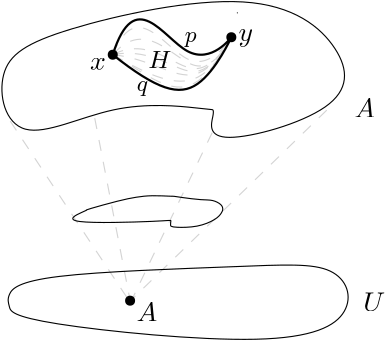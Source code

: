 <?xml version="1.0"?>
<!DOCTYPE ipe SYSTEM "ipe.dtd">
<ipe version="70212" creator="Ipe 7.2.12">
<info created="D:20191021233701" modified="D:20191021233711"/>
<ipestyle name="basic">
<symbol name="arrow/arc(spx)">
<path stroke="sym-stroke" fill="sym-stroke" pen="sym-pen">
0 0 m
-1 0.333 l
-1 -0.333 l
h
</path>
</symbol>
<symbol name="arrow/farc(spx)">
<path stroke="sym-stroke" fill="white" pen="sym-pen">
0 0 m
-1 0.333 l
-1 -0.333 l
h
</path>
</symbol>
<symbol name="arrow/ptarc(spx)">
<path stroke="sym-stroke" fill="sym-stroke" pen="sym-pen">
0 0 m
-1 0.333 l
-0.8 0 l
-1 -0.333 l
h
</path>
</symbol>
<symbol name="arrow/fptarc(spx)">
<path stroke="sym-stroke" fill="white" pen="sym-pen">
0 0 m
-1 0.333 l
-0.8 0 l
-1 -0.333 l
h
</path>
</symbol>
<symbol name="mark/circle(sx)" transformations="translations">
<path fill="sym-stroke">
0.6 0 0 0.6 0 0 e
0.4 0 0 0.4 0 0 e
</path>
</symbol>
<symbol name="mark/disk(sx)" transformations="translations">
<path fill="sym-stroke">
0.6 0 0 0.6 0 0 e
</path>
</symbol>
<symbol name="mark/fdisk(sfx)" transformations="translations">
<group>
<path fill="sym-fill">
0.5 0 0 0.5 0 0 e
</path>
<path fill="sym-stroke" fillrule="eofill">
0.6 0 0 0.6 0 0 e
0.4 0 0 0.4 0 0 e
</path>
</group>
</symbol>
<symbol name="mark/box(sx)" transformations="translations">
<path fill="sym-stroke" fillrule="eofill">
-0.6 -0.6 m
0.6 -0.6 l
0.6 0.6 l
-0.6 0.6 l
h
-0.4 -0.4 m
0.4 -0.4 l
0.4 0.4 l
-0.4 0.4 l
h
</path>
</symbol>
<symbol name="mark/square(sx)" transformations="translations">
<path fill="sym-stroke">
-0.6 -0.6 m
0.6 -0.6 l
0.6 0.6 l
-0.6 0.6 l
h
</path>
</symbol>
<symbol name="mark/fsquare(sfx)" transformations="translations">
<group>
<path fill="sym-fill">
-0.5 -0.5 m
0.5 -0.5 l
0.5 0.5 l
-0.5 0.5 l
h
</path>
<path fill="sym-stroke" fillrule="eofill">
-0.6 -0.6 m
0.6 -0.6 l
0.6 0.6 l
-0.6 0.6 l
h
-0.4 -0.4 m
0.4 -0.4 l
0.4 0.4 l
-0.4 0.4 l
h
</path>
</group>
</symbol>
<symbol name="mark/cross(sx)" transformations="translations">
<group>
<path fill="sym-stroke">
-0.43 -0.57 m
0.57 0.43 l
0.43 0.57 l
-0.57 -0.43 l
h
</path>
<path fill="sym-stroke">
-0.43 0.57 m
0.57 -0.43 l
0.43 -0.57 l
-0.57 0.43 l
h
</path>
</group>
</symbol>
<symbol name="arrow/fnormal(spx)">
<path stroke="sym-stroke" fill="white" pen="sym-pen">
0 0 m
-1 0.333 l
-1 -0.333 l
h
</path>
</symbol>
<symbol name="arrow/pointed(spx)">
<path stroke="sym-stroke" fill="sym-stroke" pen="sym-pen">
0 0 m
-1 0.333 l
-0.8 0 l
-1 -0.333 l
h
</path>
</symbol>
<symbol name="arrow/fpointed(spx)">
<path stroke="sym-stroke" fill="white" pen="sym-pen">
0 0 m
-1 0.333 l
-0.8 0 l
-1 -0.333 l
h
</path>
</symbol>
<symbol name="arrow/linear(spx)">
<path stroke="sym-stroke" pen="sym-pen">
-1 0.333 m
0 0 l
-1 -0.333 l
</path>
</symbol>
<symbol name="arrow/fdouble(spx)">
<path stroke="sym-stroke" fill="white" pen="sym-pen">
0 0 m
-1 0.333 l
-1 -0.333 l
h
-1 0 m
-2 0.333 l
-2 -0.333 l
h
</path>
</symbol>
<symbol name="arrow/double(spx)">
<path stroke="sym-stroke" fill="sym-stroke" pen="sym-pen">
0 0 m
-1 0.333 l
-1 -0.333 l
h
-1 0 m
-2 0.333 l
-2 -0.333 l
h
</path>
</symbol>
<pen name="heavier" value="0.8"/>
<pen name="fat" value="1.2"/>
<pen name="ultrafat" value="2"/>
<symbolsize name="large" value="5"/>
<symbolsize name="small" value="2"/>
<symbolsize name="tiny" value="1.1"/>
<arrowsize name="large" value="10"/>
<arrowsize name="small" value="5"/>
<arrowsize name="tiny" value="3"/>
<color name="red" value="1 0 0"/>
<color name="green" value="0 1 0"/>
<color name="blue" value="0 0 1"/>
<color name="yellow" value="1 1 0"/>
<color name="orange" value="1 0.647 0"/>
<color name="gold" value="1 0.843 0"/>
<color name="purple" value="0.627 0.125 0.941"/>
<color name="gray" value="0.745"/>
<color name="brown" value="0.647 0.165 0.165"/>
<color name="navy" value="0 0 0.502"/>
<color name="pink" value="1 0.753 0.796"/>
<color name="seagreen" value="0.18 0.545 0.341"/>
<color name="turquoise" value="0.251 0.878 0.816"/>
<color name="violet" value="0.933 0.51 0.933"/>
<color name="darkblue" value="0 0 0.545"/>
<color name="darkcyan" value="0 0.545 0.545"/>
<color name="darkgray" value="0.663"/>
<color name="darkgreen" value="0 0.392 0"/>
<color name="darkmagenta" value="0.545 0 0.545"/>
<color name="darkorange" value="1 0.549 0"/>
<color name="darkred" value="0.545 0 0"/>
<color name="lightblue" value="0.678 0.847 0.902"/>
<color name="lightcyan" value="0.878 1 1"/>
<color name="lightgray" value="0.827"/>
<color name="lightgreen" value="0.565 0.933 0.565"/>
<color name="lightyellow" value="1 1 0.878"/>
<dashstyle name="dashed" value="[4] 0"/>
<dashstyle name="dotted" value="[1 3] 0"/>
<dashstyle name="dash dotted" value="[4 2 1 2] 0"/>
<dashstyle name="dash dot dotted" value="[4 2 1 2 1 2] 0"/>
<textsize name="large" value="\large"/>
<textsize name="Large" value="\Large"/>
<textsize name="LARGE" value="\LARGE"/>
<textsize name="huge" value="\huge"/>
<textsize name="Huge" value="\Huge"/>
<textsize name="small" value="\small"/>
<textsize name="footnote" value="\footnotesize"/>
<textsize name="tiny" value="\tiny"/>
<textstyle name="center" begin="\begin{center}" end="\end{center}"/>
<textstyle name="itemize" begin="\begin{itemize}" end="\end{itemize}"/>
<textstyle name="item" begin="\begin{itemize}\item{}" end="\end{itemize}"/>
<gridsize name="4 pts" value="4"/>
<gridsize name="8 pts (~3 mm)" value="8"/>
<gridsize name="16 pts (~6 mm)" value="16"/>
<gridsize name="32 pts (~12 mm)" value="32"/>
<gridsize name="10 pts (~3.5 mm)" value="10"/>
<gridsize name="20 pts (~7 mm)" value="20"/>
<gridsize name="14 pts (~5 mm)" value="14"/>
<gridsize name="28 pts (~10 mm)" value="28"/>
<gridsize name="56 pts (~20 mm)" value="56"/>
<anglesize name="90 deg" value="90"/>
<anglesize name="60 deg" value="60"/>
<anglesize name="45 deg" value="45"/>
<anglesize name="30 deg" value="30"/>
<anglesize name="22.5 deg" value="22.5"/>
<opacity name="10%" value="0.1"/>
<opacity name="30%" value="0.3"/>
<opacity name="50%" value="0.5"/>
<opacity name="75%" value="0.75"/>
<tiling name="falling" angle="-60" step="4" width="1"/>
<tiling name="rising" angle="30" step="4" width="1"/>
</ipestyle>
<page>
<layer name="alpha"/>
<view layers="alpha" active="alpha"/>
<path layer="alpha" matrix="0.533609 0 0 0.499406 186.257 335.695" stroke="lightgray" dash="dashed">
285.58 765.395 m
152.626 627.459 l
152.626 627.459 l
</path>
<path matrix="0.284585 0 0 0.225538 210.734 585.532" stroke="lightgray" dash="dashed">
49.0545 569.493 m
200.873 280.015 l
201.305 280.015 l
</path>
<path matrix="0.284585 0 0 0.225538 210.734 585.532" stroke="lightgray" dash="dashed">
304.552 551.25 m
201.097 279.711 l
201.097 279.711 l
200.901 283.215 l
</path>
<path matrix="0.284585 0 0 0.225538 210.734 585.532" stroke="lightgray" dash="dashed">
155.93 574.307 m
201.077 280.75 l
201.077 280.75 l
</path>
<path matrix="0.284585 0 0 0.286102 210.833 551.541" stroke="black">
181.061 595.247
50.2959 528.493
25.4237 636.812
90.0517 680.991
372.948 741.894
476.247 657.882
478.392 581.451
292.458 530.159
308.496 581.915
303.031 582.341
303.031 582.341 u
</path>
<path matrix="0.284585 0 0 0.286102 222.323 542.768" stroke="lightgray" dash="dashed">
138 682 m
168 756
240 622
288 704
288 704 c
</path>
<path matrix="0.284585 0 0 0.286102 222.323 542.768" stroke="lightgray" dash="dashed">
138 682 m
180 730
250 620
288 704
288 704 c
</path>
<path matrix="0.284585 0 0 0.286102 222.323 542.768" stroke="lightgray" dash="dashed">
138 682 m
174 662
250 620
288 704
288 704 c
</path>
<path matrix="0.284585 0 0 0.286102 222.323 542.768" stroke="lightgray" dash="dashed">
138 682 m
184 678
248 624
288 704
288 704 c
</path>
<path matrix="0.284585 0 0 0.286102 222.323 542.768" stroke="lightgray" dash="dashed">
138 682 m
190 692
248 624
288 704
288 704 c
</path>
<path matrix="0.284585 0 0 0.286102 222.323 542.768" stroke="lightgray" dash="dashed">
138 682 m
184 706
248 624
288 704
288 704 c
</path>
<path matrix="0.284585 0 0 0.286102 222.323 542.768" stroke="lightgray" dash="dashed">
138 682 m
174 662
240 604
288 704
288 704 c
</path>
<path matrix="0.284585 0 0 0.286102 210.833 551.541" stroke="black" cap="1">
336 704 m
336 704 l
</path>
<path matrix="0.284585 0 0 0.286102 210.833 551.541" stroke="black">
208 704 m
208 704 l
208 704 l
208 704 l
h
</path>
<path matrix="0.284585 0 0 0.286102 210.833 551.541" stroke="black">
208 688 m
208 688 l
208 688 l
208 688 l
h
</path>
<path matrix="0.284585 0 0 0.286102 210.833 551.541" stroke="black">
208 688 m
208 688 l
208 688 l
208 688 l
h
</path>
<path matrix="0.284585 0 0 0.286102 210.833 551.541" stroke="black">
208 688 m
208 688 l
208 688 l
208 688 l
h
</path>
<path matrix="0.284585 0 0 0.286102 210.833 551.541" stroke="black">
208 688 m
208 688 l
208 688 l
208 688 l
h
</path>
<path matrix="0.284585 0 0 0.286102 210.833 551.541" stroke="black">
208 688 m
208 688 l
208 688 l
208 688 l
h
</path>
<use matrix="0.284585 0 0 0.286102 222.323 542.768" name="mark/disk(sx)" pos="138 682" size="normal" stroke="black"/>
<use matrix="0.284585 0 0 0.286102 222.323 542.768" name="mark/disk(sx)" pos="288 704" size="normal" stroke="black"/>
<path matrix="0.284585 0 0 0.286102 222.323 542.768" stroke="black" pen="heavier">
138 682 m
166 770
238 636
288 704
288 704 c
</path>
<path matrix="0.284585 0 0 0.286102 222.323 542.768" stroke="black" pen="heavier">
138 682 m
194 638
250 620
288 704
288 704 c
</path>
<text matrix="0.284585 0 0 0.286102 227.168 538.153" transformations="translations" pos="212 714" stroke="black" type="label" width="4.263" height="3.431" depth="1.55" valign="baseline" size="footnote" style="math">p</text>
<text matrix="0.284585 0 0 0.286102 209.329 543.995" transformations="translations" pos="214 632" stroke="black" type="label" width="4.067" height="3.431" depth="1.55" valign="baseline" size="footnote" style="math">q</text>
<text matrix="0.284585 0 0 0.286102 216.398 537.91" transformations="translations" pos="130 680" stroke="black" type="label" width="5.694" height="4.289" depth="0" valign="baseline" style="math">x</text>
<text matrix="0.284585 0 0 0.286102 269.912 548.278" transformations="translations" pos="130 680" stroke="black" type="label" width="5.242" height="4.297" depth="1.93" valign="baseline" style="math">y</text>
<text matrix="0.284585 0 0 0.286102 218.028 540.86" transformations="translations" pos="198 672" stroke="black" type="label" width="8.335" height="6.127" depth="0" valign="baseline" size="small" style="math">H</text>
<text matrix="0.533609 0 0 0.633512 186.356 218.615" transformations="translations" pos="304 784" stroke="black" type="label" width="7.472" height="6.808" depth="0" valign="baseline" style="math">A</text>
<path matrix="0.284585 0 0 0.286102 210.833 567.613" stroke="black">
65.4408 319.336
360.841 329.02
467.522 334.941
489.134 268.729
403.292 223.845
51.6337 258.76
47.6749 279.592
43.4821 291.004 u
</path>
<text matrix="0.284585 0 0 0.286102 228.313 580.099" transformations="translations" pos="433.796 228.478" stroke="black" type="label" width="7.888" height="6.808" depth="0" valign="baseline" style="math">U</text>
<text matrix="0.284585 0 0 0.225538 207.969 578.156" transformations="translations" pos="218.501 282.698" stroke="black" type="label" width="7.472" height="6.808" depth="0" valign="baseline" style="math">A</text>
<use matrix="0.284585 0 0 0.286102 210.369 568.675" name="mark/disk(sx)" pos="201.949 281.955" size="normal" stroke="black"/>
<path matrix="0.284585 0 0 0.286102 210.464 559.342" stroke="black">
144.816 428.752
189.309 441.066
209.452 445.015
228.422 447.253
256.558 445.732
255.719 446.224
265.01 444.669
293.726 440.976
306.044 441.774
318.124 435.436
319.271 429.2
317.613 425.306
311.157 416.941
287.34 406.711
257.251 406.699
254.857 408.021
252.071 408.217
253.688 416.846
252.295 414.648
107.211 410.548
146.544 428.425
146.544 428.425
146.544 428.425 u
</path>
</page>
</ipe>
